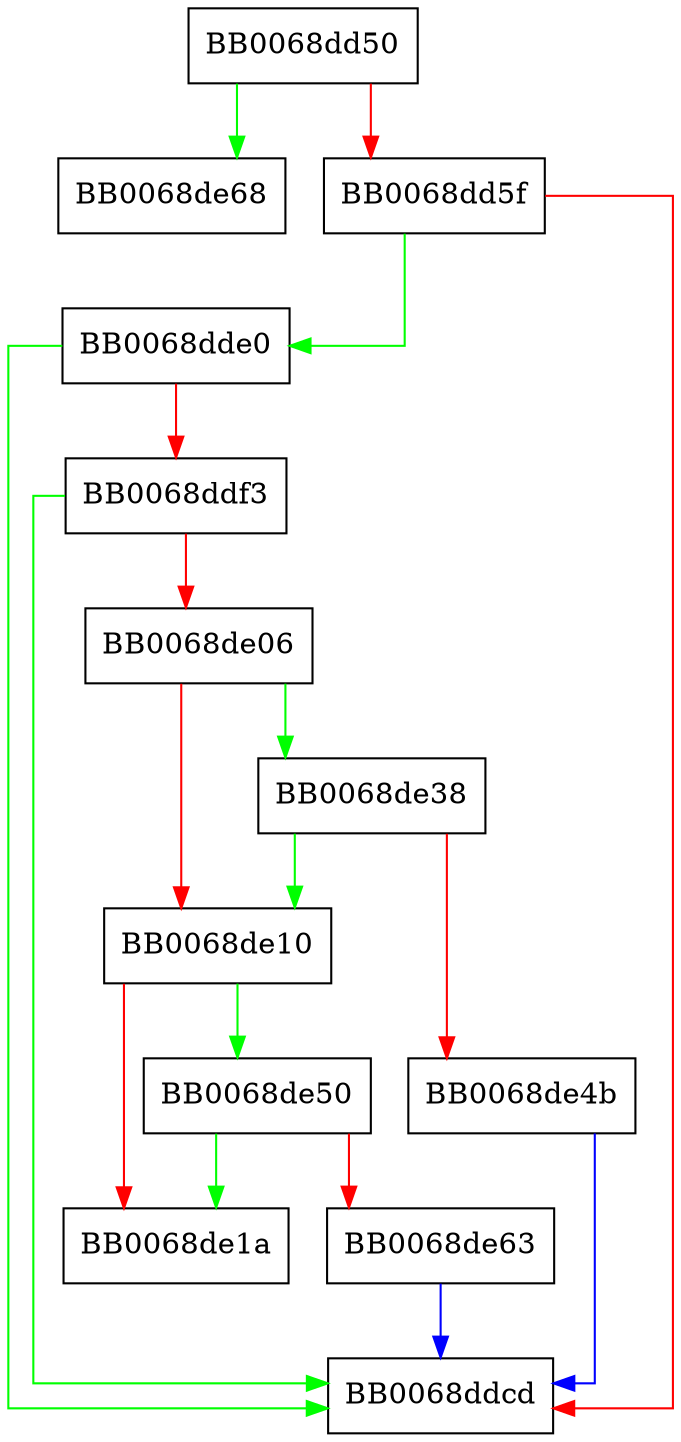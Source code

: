 digraph engine_load_padlock_int {
  node [shape="box"];
  graph [splines=ortho];
  BB0068dd50 -> BB0068de68 [color="green"];
  BB0068dd50 -> BB0068dd5f [color="red"];
  BB0068dd5f -> BB0068dde0 [color="green"];
  BB0068dd5f -> BB0068ddcd [color="red"];
  BB0068dde0 -> BB0068ddcd [color="green"];
  BB0068dde0 -> BB0068ddf3 [color="red"];
  BB0068ddf3 -> BB0068ddcd [color="green"];
  BB0068ddf3 -> BB0068de06 [color="red"];
  BB0068de06 -> BB0068de38 [color="green"];
  BB0068de06 -> BB0068de10 [color="red"];
  BB0068de10 -> BB0068de50 [color="green"];
  BB0068de10 -> BB0068de1a [color="red"];
  BB0068de38 -> BB0068de10 [color="green"];
  BB0068de38 -> BB0068de4b [color="red"];
  BB0068de4b -> BB0068ddcd [color="blue"];
  BB0068de50 -> BB0068de1a [color="green"];
  BB0068de50 -> BB0068de63 [color="red"];
  BB0068de63 -> BB0068ddcd [color="blue"];
}